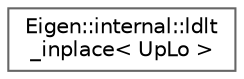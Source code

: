 digraph "类继承关系图"
{
 // LATEX_PDF_SIZE
  bgcolor="transparent";
  edge [fontname=Helvetica,fontsize=10,labelfontname=Helvetica,labelfontsize=10];
  node [fontname=Helvetica,fontsize=10,shape=box,height=0.2,width=0.4];
  rankdir="LR";
  Node0 [id="Node000000",label="Eigen::internal::ldlt\l_inplace\< UpLo \>",height=0.2,width=0.4,color="grey40", fillcolor="white", style="filled",URL="$struct_eigen_1_1internal_1_1ldlt__inplace.html",tooltip=" "];
}
